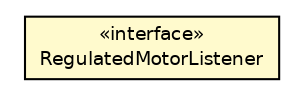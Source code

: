 #!/usr/local/bin/dot
#
# Class diagram 
# Generated by UMLGraph version 5.1 (http://www.umlgraph.org/)
#

digraph G {
	edge [fontname="Helvetica",fontsize=10,labelfontname="Helvetica",labelfontsize=10];
	node [fontname="Helvetica",fontsize=10,shape=plaintext];
	nodesep=0.25;
	ranksep=0.5;
	// es.upm.dit.gsi.gsilejos.lejos.robotics.RegulatedMotorListener
	c66 [label=<<table title="es.upm.dit.gsi.gsilejos.lejos.robotics.RegulatedMotorListener" border="0" cellborder="1" cellspacing="0" cellpadding="2" port="p" bgcolor="lemonChiffon" href="./RegulatedMotorListener.html">
		<tr><td><table border="0" cellspacing="0" cellpadding="1">
<tr><td align="center" balign="center"> &#171;interface&#187; </td></tr>
<tr><td align="center" balign="center"> RegulatedMotorListener </td></tr>
		</table></td></tr>
		</table>>, fontname="Helvetica", fontcolor="black", fontsize=9.0];
}

